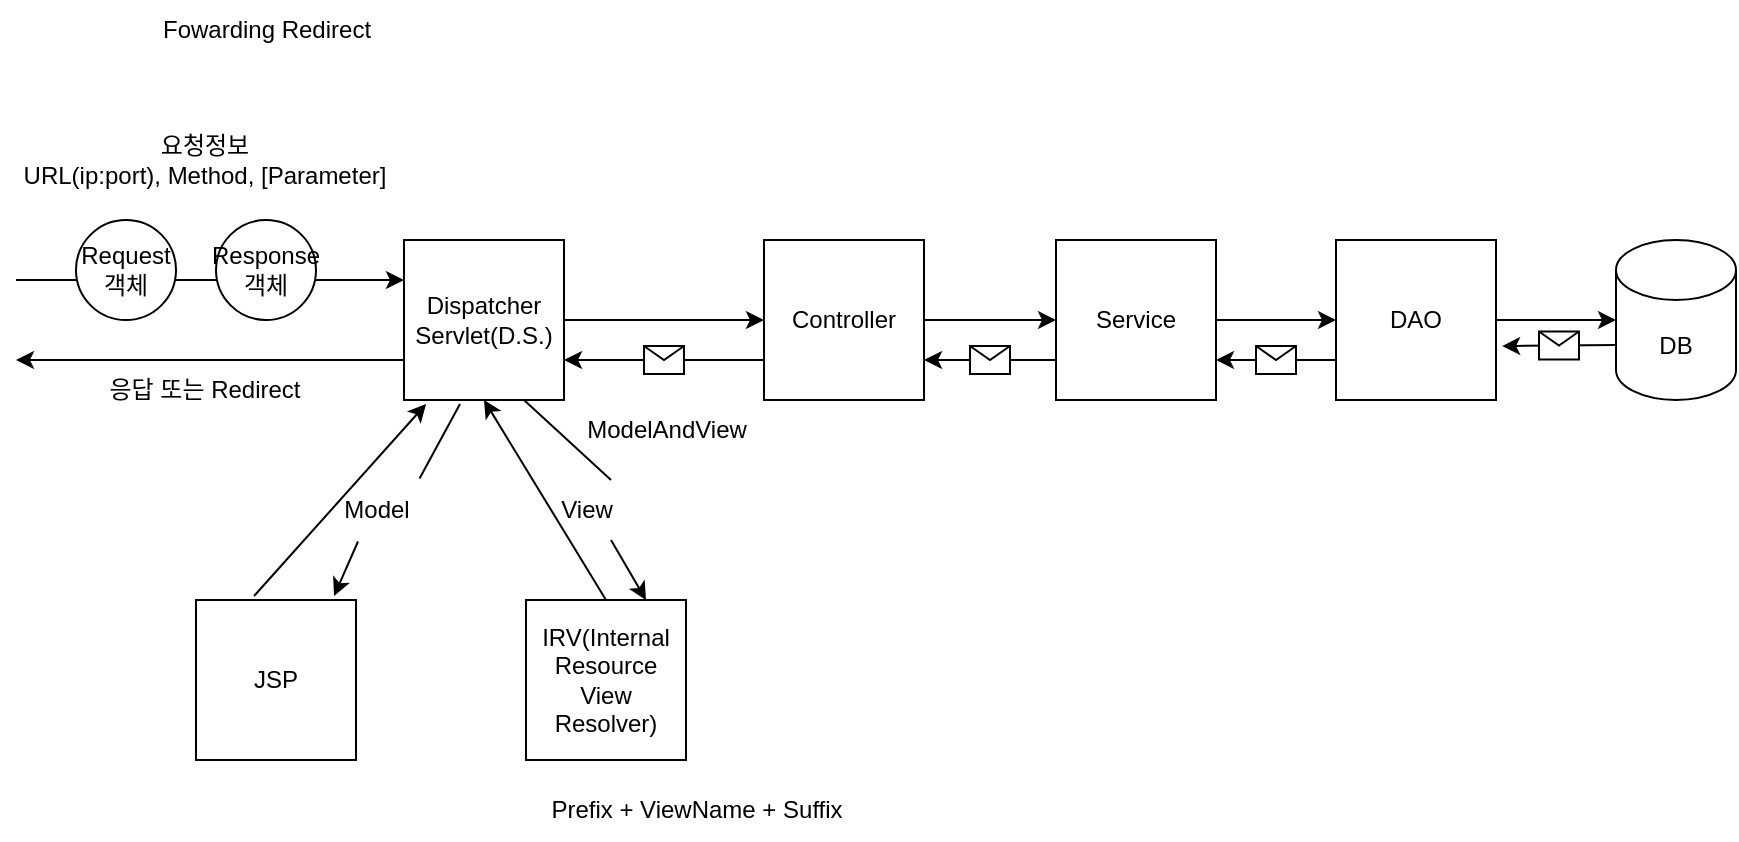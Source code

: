 <mxfile version="20.8.17" type="github">
  <diagram name="페이지-1" id="a38ig548DGWVUYfqITZl">
    <mxGraphModel dx="2261" dy="756" grid="1" gridSize="10" guides="1" tooltips="1" connect="1" arrows="1" fold="1" page="1" pageScale="1" pageWidth="827" pageHeight="1169" math="0" shadow="0">
      <root>
        <mxCell id="0" />
        <mxCell id="1" parent="0" />
        <mxCell id="cVHH7BkLImh6WCXltpSg-1" value="DB" style="shape=cylinder3;whiteSpace=wrap;html=1;boundedLbl=1;backgroundOutline=1;size=15;" vertex="1" parent="1">
          <mxGeometry x="760" y="220" width="60" height="80" as="geometry" />
        </mxCell>
        <mxCell id="cVHH7BkLImh6WCXltpSg-2" value="DAO" style="whiteSpace=wrap;html=1;aspect=fixed;" vertex="1" parent="1">
          <mxGeometry x="620" y="220" width="80" height="80" as="geometry" />
        </mxCell>
        <mxCell id="cVHH7BkLImh6WCXltpSg-3" value="Service" style="whiteSpace=wrap;html=1;aspect=fixed;" vertex="1" parent="1">
          <mxGeometry x="480" y="220" width="80" height="80" as="geometry" />
        </mxCell>
        <mxCell id="cVHH7BkLImh6WCXltpSg-5" value="JSP" style="whiteSpace=wrap;html=1;aspect=fixed;" vertex="1" parent="1">
          <mxGeometry x="50" y="400" width="80" height="80" as="geometry" />
        </mxCell>
        <mxCell id="cVHH7BkLImh6WCXltpSg-6" value="Dispatcher Servlet(D.S.)" style="whiteSpace=wrap;html=1;aspect=fixed;" vertex="1" parent="1">
          <mxGeometry x="154" y="220" width="80" height="80" as="geometry" />
        </mxCell>
        <mxCell id="cVHH7BkLImh6WCXltpSg-7" value="IRV(Internal Resource View Resolver)" style="whiteSpace=wrap;html=1;aspect=fixed;" vertex="1" parent="1">
          <mxGeometry x="215" y="400" width="80" height="80" as="geometry" />
        </mxCell>
        <mxCell id="cVHH7BkLImh6WCXltpSg-8" value="" style="endArrow=classic;html=1;rounded=0;startArrow=none;" edge="1" parent="1" source="cVHH7BkLImh6WCXltpSg-4">
          <mxGeometry width="50" height="50" relative="1" as="geometry">
            <mxPoint x="360" y="310" as="sourcePoint" />
            <mxPoint x="400" y="260" as="targetPoint" />
          </mxGeometry>
        </mxCell>
        <mxCell id="cVHH7BkLImh6WCXltpSg-14" value="" style="endArrow=classic;html=1;rounded=0;exitX=0;exitY=0;exitDx=0;exitDy=52.5;exitPerimeter=0;entryX=1.038;entryY=0.663;entryDx=0;entryDy=0;entryPerimeter=0;" edge="1" parent="1" source="cVHH7BkLImh6WCXltpSg-1" target="cVHH7BkLImh6WCXltpSg-2">
          <mxGeometry relative="1" as="geometry">
            <mxPoint x="580" y="410" as="sourcePoint" />
            <mxPoint x="680" y="410" as="targetPoint" />
          </mxGeometry>
        </mxCell>
        <mxCell id="cVHH7BkLImh6WCXltpSg-15" value="" style="shape=message;html=1;outlineConnect=0;" vertex="1" parent="cVHH7BkLImh6WCXltpSg-14">
          <mxGeometry width="20" height="14" relative="1" as="geometry">
            <mxPoint x="-10" y="-7" as="offset" />
          </mxGeometry>
        </mxCell>
        <mxCell id="cVHH7BkLImh6WCXltpSg-4" value="Controller" style="whiteSpace=wrap;html=1;aspect=fixed;" vertex="1" parent="1">
          <mxGeometry x="334" y="220" width="80" height="80" as="geometry" />
        </mxCell>
        <mxCell id="cVHH7BkLImh6WCXltpSg-19" value="" style="endArrow=classic;html=1;rounded=0;entryX=0;entryY=0.5;entryDx=0;entryDy=0;" edge="1" parent="1" source="cVHH7BkLImh6WCXltpSg-6" target="cVHH7BkLImh6WCXltpSg-4">
          <mxGeometry width="50" height="50" relative="1" as="geometry">
            <mxPoint x="280" y="310" as="sourcePoint" />
            <mxPoint x="330" y="260" as="targetPoint" />
          </mxGeometry>
        </mxCell>
        <mxCell id="cVHH7BkLImh6WCXltpSg-21" value="" style="endArrow=classic;html=1;rounded=0;entryX=0;entryY=0.5;entryDx=0;entryDy=0;" edge="1" parent="1" source="cVHH7BkLImh6WCXltpSg-4" target="cVHH7BkLImh6WCXltpSg-3">
          <mxGeometry width="50" height="50" relative="1" as="geometry">
            <mxPoint x="414" y="310" as="sourcePoint" />
            <mxPoint x="480" y="260" as="targetPoint" />
          </mxGeometry>
        </mxCell>
        <mxCell id="cVHH7BkLImh6WCXltpSg-22" value="" style="endArrow=classic;html=1;rounded=0;entryX=0;entryY=0.5;entryDx=0;entryDy=0;" edge="1" parent="1" source="cVHH7BkLImh6WCXltpSg-3" target="cVHH7BkLImh6WCXltpSg-2">
          <mxGeometry width="50" height="50" relative="1" as="geometry">
            <mxPoint x="560" y="310" as="sourcePoint" />
            <mxPoint x="620" y="260" as="targetPoint" />
          </mxGeometry>
        </mxCell>
        <mxCell id="cVHH7BkLImh6WCXltpSg-24" value="" style="endArrow=classic;html=1;rounded=0;entryX=0;entryY=0.5;entryDx=0;entryDy=0;entryPerimeter=0;" edge="1" parent="1" source="cVHH7BkLImh6WCXltpSg-2" target="cVHH7BkLImh6WCXltpSg-1">
          <mxGeometry width="50" height="50" relative="1" as="geometry">
            <mxPoint x="700" y="310" as="sourcePoint" />
            <mxPoint x="770.711" y="260" as="targetPoint" />
          </mxGeometry>
        </mxCell>
        <mxCell id="cVHH7BkLImh6WCXltpSg-25" value="" style="endArrow=classic;html=1;rounded=0;exitX=0;exitY=0.75;exitDx=0;exitDy=0;entryX=1;entryY=0.75;entryDx=0;entryDy=0;" edge="1" parent="1" source="cVHH7BkLImh6WCXltpSg-2" target="cVHH7BkLImh6WCXltpSg-3">
          <mxGeometry relative="1" as="geometry">
            <mxPoint x="570" y="360" as="sourcePoint" />
            <mxPoint x="670" y="360" as="targetPoint" />
          </mxGeometry>
        </mxCell>
        <mxCell id="cVHH7BkLImh6WCXltpSg-26" value="" style="shape=message;html=1;outlineConnect=0;" vertex="1" parent="cVHH7BkLImh6WCXltpSg-25">
          <mxGeometry width="20" height="14" relative="1" as="geometry">
            <mxPoint x="-10" y="-7" as="offset" />
          </mxGeometry>
        </mxCell>
        <mxCell id="cVHH7BkLImh6WCXltpSg-27" value="" style="endArrow=classic;html=1;rounded=0;exitX=0;exitY=0.75;exitDx=0;exitDy=0;entryX=1;entryY=0.75;entryDx=0;entryDy=0;" edge="1" parent="1" source="cVHH7BkLImh6WCXltpSg-3" target="cVHH7BkLImh6WCXltpSg-4">
          <mxGeometry relative="1" as="geometry">
            <mxPoint x="570" y="360" as="sourcePoint" />
            <mxPoint x="670" y="360" as="targetPoint" />
          </mxGeometry>
        </mxCell>
        <mxCell id="cVHH7BkLImh6WCXltpSg-28" value="" style="shape=message;html=1;outlineConnect=0;" vertex="1" parent="cVHH7BkLImh6WCXltpSg-27">
          <mxGeometry width="20" height="14" relative="1" as="geometry">
            <mxPoint x="-10" y="-7" as="offset" />
          </mxGeometry>
        </mxCell>
        <mxCell id="cVHH7BkLImh6WCXltpSg-29" value="" style="endArrow=classic;html=1;rounded=0;exitX=0;exitY=0.75;exitDx=0;exitDy=0;entryX=1;entryY=0.75;entryDx=0;entryDy=0;" edge="1" parent="1" source="cVHH7BkLImh6WCXltpSg-4" target="cVHH7BkLImh6WCXltpSg-6">
          <mxGeometry relative="1" as="geometry">
            <mxPoint x="570" y="360" as="sourcePoint" />
            <mxPoint x="670" y="360" as="targetPoint" />
          </mxGeometry>
        </mxCell>
        <mxCell id="cVHH7BkLImh6WCXltpSg-30" value="" style="shape=message;html=1;outlineConnect=0;" vertex="1" parent="cVHH7BkLImh6WCXltpSg-29">
          <mxGeometry width="20" height="14" relative="1" as="geometry">
            <mxPoint x="-10" y="-7" as="offset" />
          </mxGeometry>
        </mxCell>
        <mxCell id="cVHH7BkLImh6WCXltpSg-32" value="ModelAndView" style="text;html=1;align=center;verticalAlign=middle;resizable=0;points=[];autosize=1;strokeColor=none;fillColor=none;" vertex="1" parent="1">
          <mxGeometry x="235" y="300" width="100" height="30" as="geometry" />
        </mxCell>
        <mxCell id="cVHH7BkLImh6WCXltpSg-33" value="" style="endArrow=classic;html=1;rounded=0;exitX=0.75;exitY=1;exitDx=0;exitDy=0;entryX=0.75;entryY=0;entryDx=0;entryDy=0;startArrow=none;" edge="1" parent="1" source="cVHH7BkLImh6WCXltpSg-34" target="cVHH7BkLImh6WCXltpSg-7">
          <mxGeometry width="50" height="50" relative="1" as="geometry">
            <mxPoint x="600" y="390" as="sourcePoint" />
            <mxPoint x="270" y="400" as="targetPoint" />
          </mxGeometry>
        </mxCell>
        <mxCell id="cVHH7BkLImh6WCXltpSg-35" value="Prefix + ViewName + Suffix" style="text;html=1;align=center;verticalAlign=middle;resizable=0;points=[];autosize=1;strokeColor=none;fillColor=none;" vertex="1" parent="1">
          <mxGeometry x="215" y="490" width="170" height="30" as="geometry" />
        </mxCell>
        <mxCell id="cVHH7BkLImh6WCXltpSg-36" value="" style="endArrow=classic;html=1;rounded=0;exitX=0.5;exitY=0;exitDx=0;exitDy=0;exitPerimeter=0;entryX=0.5;entryY=1;entryDx=0;entryDy=0;" edge="1" parent="1" source="cVHH7BkLImh6WCXltpSg-7" target="cVHH7BkLImh6WCXltpSg-6">
          <mxGeometry width="50" height="50" relative="1" as="geometry">
            <mxPoint x="600" y="390" as="sourcePoint" />
            <mxPoint x="650" y="340" as="targetPoint" />
          </mxGeometry>
        </mxCell>
        <mxCell id="cVHH7BkLImh6WCXltpSg-37" value="" style="endArrow=classic;html=1;rounded=0;exitX=0.35;exitY=1.025;exitDx=0;exitDy=0;entryX=0.863;entryY=-0.025;entryDx=0;entryDy=0;exitPerimeter=0;entryPerimeter=0;startArrow=none;" edge="1" parent="1" source="cVHH7BkLImh6WCXltpSg-38" target="cVHH7BkLImh6WCXltpSg-5">
          <mxGeometry width="50" height="50" relative="1" as="geometry">
            <mxPoint x="600" y="390" as="sourcePoint" />
            <mxPoint x="650" y="340" as="targetPoint" />
          </mxGeometry>
        </mxCell>
        <mxCell id="cVHH7BkLImh6WCXltpSg-39" value="" style="endArrow=none;html=1;rounded=0;exitX=0.75;exitY=1;exitDx=0;exitDy=0;entryX=0.75;entryY=0;entryDx=0;entryDy=0;" edge="1" parent="1" source="cVHH7BkLImh6WCXltpSg-6" target="cVHH7BkLImh6WCXltpSg-34">
          <mxGeometry width="50" height="50" relative="1" as="geometry">
            <mxPoint x="214" y="300" as="sourcePoint" />
            <mxPoint x="275" y="400" as="targetPoint" />
          </mxGeometry>
        </mxCell>
        <mxCell id="cVHH7BkLImh6WCXltpSg-34" value="View" style="text;html=1;align=center;verticalAlign=middle;resizable=0;points=[];autosize=1;strokeColor=none;fillColor=none;" vertex="1" parent="1">
          <mxGeometry x="220" y="340" width="50" height="30" as="geometry" />
        </mxCell>
        <mxCell id="cVHH7BkLImh6WCXltpSg-40" value="" style="endArrow=none;html=1;rounded=0;exitX=0.35;exitY=1.025;exitDx=0;exitDy=0;entryX=0.863;entryY=-0.025;entryDx=0;entryDy=0;exitPerimeter=0;entryPerimeter=0;" edge="1" parent="1" source="cVHH7BkLImh6WCXltpSg-6" target="cVHH7BkLImh6WCXltpSg-38">
          <mxGeometry width="50" height="50" relative="1" as="geometry">
            <mxPoint x="182" y="302" as="sourcePoint" />
            <mxPoint x="119.04" y="398" as="targetPoint" />
          </mxGeometry>
        </mxCell>
        <mxCell id="cVHH7BkLImh6WCXltpSg-38" value="Model" style="text;html=1;align=center;verticalAlign=middle;resizable=0;points=[];autosize=1;strokeColor=none;fillColor=none;" vertex="1" parent="1">
          <mxGeometry x="110" y="340" width="60" height="30" as="geometry" />
        </mxCell>
        <mxCell id="cVHH7BkLImh6WCXltpSg-42" value="" style="endArrow=classic;html=1;rounded=0;exitX=0.363;exitY=-0.025;exitDx=0;exitDy=0;exitPerimeter=0;entryX=0.138;entryY=1.025;entryDx=0;entryDy=0;entryPerimeter=0;" edge="1" parent="1" source="cVHH7BkLImh6WCXltpSg-5" target="cVHH7BkLImh6WCXltpSg-6">
          <mxGeometry width="50" height="50" relative="1" as="geometry">
            <mxPoint x="60" y="370" as="sourcePoint" />
            <mxPoint x="110" y="320" as="targetPoint" />
          </mxGeometry>
        </mxCell>
        <mxCell id="cVHH7BkLImh6WCXltpSg-43" value="" style="endArrow=classic;html=1;rounded=0;exitX=0;exitY=0.75;exitDx=0;exitDy=0;" edge="1" parent="1" source="cVHH7BkLImh6WCXltpSg-6">
          <mxGeometry width="50" height="50" relative="1" as="geometry">
            <mxPoint x="600" y="390" as="sourcePoint" />
            <mxPoint x="-40" y="280" as="targetPoint" />
          </mxGeometry>
        </mxCell>
        <mxCell id="cVHH7BkLImh6WCXltpSg-44" value="" style="endArrow=classic;html=1;rounded=0;entryX=0;entryY=0.25;entryDx=0;entryDy=0;" edge="1" parent="1" target="cVHH7BkLImh6WCXltpSg-6">
          <mxGeometry width="50" height="50" relative="1" as="geometry">
            <mxPoint x="-40" y="240" as="sourcePoint" />
            <mxPoint x="560" y="300" as="targetPoint" />
          </mxGeometry>
        </mxCell>
        <mxCell id="cVHH7BkLImh6WCXltpSg-45" value="요청정보&lt;br&gt;URL(ip:port), Method, [Parameter]" style="text;html=1;align=center;verticalAlign=middle;resizable=0;points=[];autosize=1;strokeColor=none;fillColor=none;" vertex="1" parent="1">
          <mxGeometry x="-46" y="160" width="200" height="40" as="geometry" />
        </mxCell>
        <mxCell id="cVHH7BkLImh6WCXltpSg-46" value="Request&lt;br&gt;객체" style="ellipse;whiteSpace=wrap;html=1;aspect=fixed;" vertex="1" parent="1">
          <mxGeometry x="-10" y="210" width="50" height="50" as="geometry" />
        </mxCell>
        <mxCell id="cVHH7BkLImh6WCXltpSg-47" value="Response&lt;br&gt;객체" style="ellipse;whiteSpace=wrap;html=1;aspect=fixed;" vertex="1" parent="1">
          <mxGeometry x="60" y="210" width="50" height="50" as="geometry" />
        </mxCell>
        <mxCell id="cVHH7BkLImh6WCXltpSg-49" value="Fowarding Redirect" style="text;html=1;align=center;verticalAlign=middle;resizable=0;points=[];autosize=1;strokeColor=none;fillColor=none;" vertex="1" parent="1">
          <mxGeometry x="20" y="100" width="130" height="30" as="geometry" />
        </mxCell>
        <mxCell id="cVHH7BkLImh6WCXltpSg-50" value="응답 또는 Redirect" style="text;html=1;align=center;verticalAlign=middle;resizable=0;points=[];autosize=1;strokeColor=none;fillColor=none;" vertex="1" parent="1">
          <mxGeometry x="-6" y="280" width="120" height="30" as="geometry" />
        </mxCell>
      </root>
    </mxGraphModel>
  </diagram>
</mxfile>
